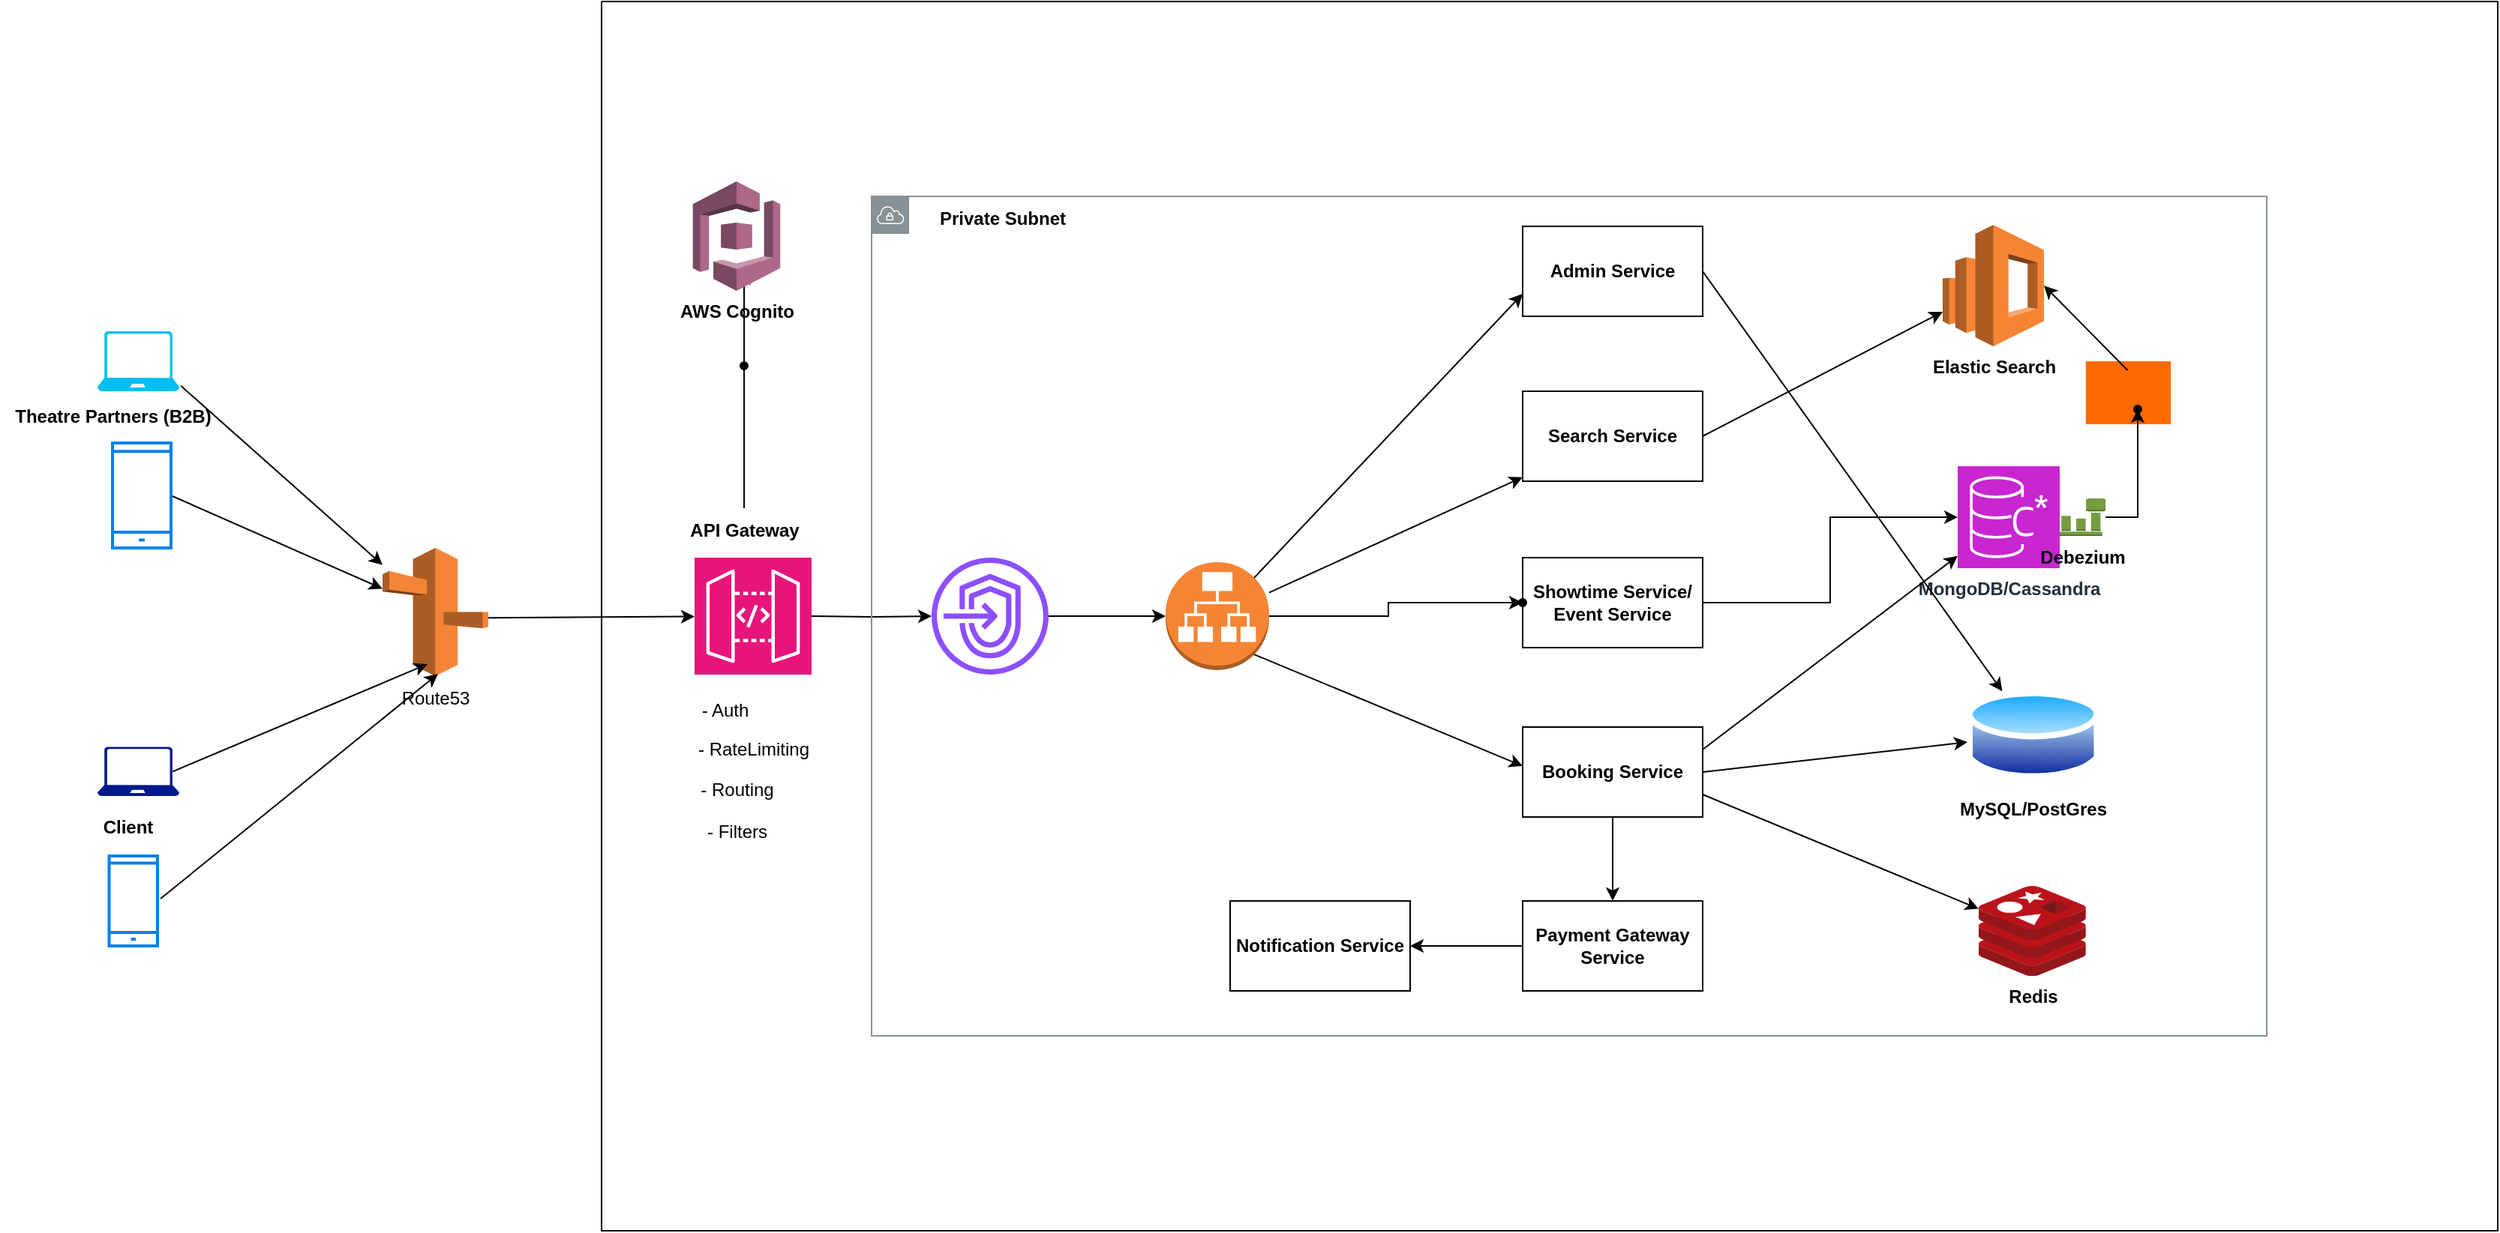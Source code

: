 <mxfile version="28.1.1">
  <diagram name="Page-1" id="KTZyMNtFJtc5oDWequN5">
    <mxGraphModel dx="2633" dy="2089" grid="1" gridSize="10" guides="1" tooltips="1" connect="1" arrows="1" fold="1" page="1" pageScale="1" pageWidth="850" pageHeight="1100" math="0" shadow="0">
      <root>
        <mxCell id="0" />
        <mxCell id="1" parent="0" />
        <mxCell id="3qTpC5l7BRmtFpW9Mhmy-1" value="" style="swimlane;startSize=0;" parent="1" vertex="1">
          <mxGeometry x="-54" y="-100" width="1264" height="820" as="geometry" />
        </mxCell>
        <mxCell id="JJLgTYYRaxFMVhVvFGDK-20" value="" style="edgeStyle=orthogonalEdgeStyle;rounded=0;orthogonalLoop=1;jettySize=auto;html=1;" edge="1" parent="3qTpC5l7BRmtFpW9Mhmy-1" target="JJLgTYYRaxFMVhVvFGDK-24">
          <mxGeometry relative="1" as="geometry">
            <mxPoint x="140" y="410" as="sourcePoint" />
            <mxPoint x="240" y="410" as="targetPoint" />
          </mxGeometry>
        </mxCell>
        <mxCell id="JJLgTYYRaxFMVhVvFGDK-78" value="" style="edgeStyle=orthogonalEdgeStyle;rounded=0;orthogonalLoop=1;jettySize=auto;html=1;entryX=0.586;entryY=0.822;entryDx=0;entryDy=0;entryPerimeter=0;" edge="1" parent="3qTpC5l7BRmtFpW9Mhmy-1" source="JJLgTYYRaxFMVhVvFGDK-9" target="JJLgTYYRaxFMVhVvFGDK-76">
          <mxGeometry relative="1" as="geometry" />
        </mxCell>
        <mxCell id="JJLgTYYRaxFMVhVvFGDK-9" value="API Gateway" style="text;html=1;align=center;verticalAlign=middle;resizable=0;points=[];autosize=1;strokeColor=none;fillColor=none;fontStyle=1" vertex="1" parent="3qTpC5l7BRmtFpW9Mhmy-1">
          <mxGeometry x="50" y="338" width="90" height="30" as="geometry" />
        </mxCell>
        <mxCell id="JJLgTYYRaxFMVhVvFGDK-21" value="" style="sketch=0;points=[[0,0,0],[0.25,0,0],[0.5,0,0],[0.75,0,0],[1,0,0],[0,1,0],[0.25,1,0],[0.5,1,0],[0.75,1,0],[1,1,0],[0,0.25,0],[0,0.5,0],[0,0.75,0],[1,0.25,0],[1,0.5,0],[1,0.75,0]];outlineConnect=0;fontColor=#232F3E;fillColor=#E7157B;strokeColor=#ffffff;dashed=0;verticalLabelPosition=bottom;verticalAlign=top;align=center;html=1;fontSize=12;fontStyle=0;aspect=fixed;shape=mxgraph.aws4.resourceIcon;resIcon=mxgraph.aws4.api_gateway;" vertex="1" parent="3qTpC5l7BRmtFpW9Mhmy-1">
          <mxGeometry x="62" y="371" width="78" height="78" as="geometry" />
        </mxCell>
        <mxCell id="JJLgTYYRaxFMVhVvFGDK-17" value="&lt;div&gt;&lt;br&gt;&lt;/div&gt;" style="sketch=0;outlineConnect=0;gradientColor=none;html=1;whiteSpace=wrap;fontSize=12;fontStyle=0;shape=mxgraph.aws4.group;grIcon=mxgraph.aws4.group_vpc;strokeColor=#879196;fillColor=none;verticalAlign=top;align=left;spacingLeft=30;fontColor=#879196;dashed=0;" vertex="1" parent="3qTpC5l7BRmtFpW9Mhmy-1">
          <mxGeometry x="180" y="130" width="930" height="560" as="geometry" />
        </mxCell>
        <mxCell id="JJLgTYYRaxFMVhVvFGDK-24" value="" style="sketch=0;outlineConnect=0;fontColor=#232F3E;gradientColor=none;fillColor=#8C4FFF;strokeColor=none;dashed=0;verticalLabelPosition=bottom;verticalAlign=top;align=center;html=1;fontSize=12;fontStyle=0;aspect=fixed;pointerEvents=1;shape=mxgraph.aws4.endpoints;" vertex="1" parent="3qTpC5l7BRmtFpW9Mhmy-1">
          <mxGeometry x="220" y="371" width="78" height="78" as="geometry" />
        </mxCell>
        <mxCell id="JJLgTYYRaxFMVhVvFGDK-69" value="" style="edgeStyle=orthogonalEdgeStyle;rounded=0;orthogonalLoop=1;jettySize=auto;html=1;" edge="1" parent="3qTpC5l7BRmtFpW9Mhmy-1" source="JJLgTYYRaxFMVhVvFGDK-22" target="JJLgTYYRaxFMVhVvFGDK-68">
          <mxGeometry relative="1" as="geometry" />
        </mxCell>
        <mxCell id="JJLgTYYRaxFMVhVvFGDK-22" value="" style="outlineConnect=0;dashed=0;verticalLabelPosition=bottom;verticalAlign=top;align=center;html=1;shape=mxgraph.aws3.application_load_balancer;fillColor=#F58534;gradientColor=none;" vertex="1" parent="3qTpC5l7BRmtFpW9Mhmy-1">
          <mxGeometry x="376" y="374" width="69" height="72" as="geometry" />
        </mxCell>
        <mxCell id="JJLgTYYRaxFMVhVvFGDK-25" value="" style="edgeStyle=orthogonalEdgeStyle;rounded=0;orthogonalLoop=1;jettySize=auto;html=1;" edge="1" parent="3qTpC5l7BRmtFpW9Mhmy-1" source="JJLgTYYRaxFMVhVvFGDK-24" target="JJLgTYYRaxFMVhVvFGDK-22">
          <mxGeometry relative="1" as="geometry" />
        </mxCell>
        <mxCell id="JJLgTYYRaxFMVhVvFGDK-26" value="Private Subnet" style="text;html=1;align=center;verticalAlign=middle;resizable=0;points=[];autosize=1;strokeColor=none;fillColor=none;fontStyle=1" vertex="1" parent="3qTpC5l7BRmtFpW9Mhmy-1">
          <mxGeometry x="217" y="130" width="100" height="30" as="geometry" />
        </mxCell>
        <mxCell id="JJLgTYYRaxFMVhVvFGDK-32" value="- RateLimiting" style="text;html=1;align=center;verticalAlign=middle;resizable=0;points=[];autosize=1;strokeColor=none;fillColor=none;" vertex="1" parent="3qTpC5l7BRmtFpW9Mhmy-1">
          <mxGeometry x="51" y="484" width="100" height="30" as="geometry" />
        </mxCell>
        <mxCell id="JJLgTYYRaxFMVhVvFGDK-31" value="- Routing" style="text;html=1;align=center;verticalAlign=middle;resizable=0;points=[];autosize=1;strokeColor=none;fillColor=none;" vertex="1" parent="3qTpC5l7BRmtFpW9Mhmy-1">
          <mxGeometry x="55" y="511" width="70" height="30" as="geometry" />
        </mxCell>
        <mxCell id="JJLgTYYRaxFMVhVvFGDK-35" value="&lt;b&gt;Admin Service&lt;/b&gt;" style="rounded=0;whiteSpace=wrap;html=1;" vertex="1" parent="3qTpC5l7BRmtFpW9Mhmy-1">
          <mxGeometry x="614" y="150" width="120" height="60" as="geometry" />
        </mxCell>
        <mxCell id="JJLgTYYRaxFMVhVvFGDK-38" value="&lt;b&gt;Search Service&lt;/b&gt;" style="rounded=0;whiteSpace=wrap;html=1;" vertex="1" parent="3qTpC5l7BRmtFpW9Mhmy-1">
          <mxGeometry x="614" y="260" width="120" height="60" as="geometry" />
        </mxCell>
        <mxCell id="JJLgTYYRaxFMVhVvFGDK-58" value="" style="edgeStyle=orthogonalEdgeStyle;rounded=0;orthogonalLoop=1;jettySize=auto;html=1;" edge="1" parent="3qTpC5l7BRmtFpW9Mhmy-1" source="JJLgTYYRaxFMVhVvFGDK-37" target="JJLgTYYRaxFMVhVvFGDK-45">
          <mxGeometry relative="1" as="geometry">
            <mxPoint x="814" y="401" as="targetPoint" />
          </mxGeometry>
        </mxCell>
        <mxCell id="JJLgTYYRaxFMVhVvFGDK-37" value="&lt;b&gt;Showtime Service/&lt;br&gt;Event Service&lt;/b&gt;" style="rounded=0;whiteSpace=wrap;html=1;" vertex="1" parent="3qTpC5l7BRmtFpW9Mhmy-1">
          <mxGeometry x="614" y="371" width="120" height="60" as="geometry" />
        </mxCell>
        <mxCell id="JJLgTYYRaxFMVhVvFGDK-41" value="&lt;b&gt;Booking Service&lt;/b&gt;" style="rounded=0;whiteSpace=wrap;html=1;" vertex="1" parent="3qTpC5l7BRmtFpW9Mhmy-1">
          <mxGeometry x="614" y="484" width="120" height="60" as="geometry" />
        </mxCell>
        <mxCell id="JJLgTYYRaxFMVhVvFGDK-80" value="" style="edgeStyle=orthogonalEdgeStyle;rounded=0;orthogonalLoop=1;jettySize=auto;html=1;" edge="1" parent="3qTpC5l7BRmtFpW9Mhmy-1" source="JJLgTYYRaxFMVhVvFGDK-36" target="JJLgTYYRaxFMVhVvFGDK-79">
          <mxGeometry relative="1" as="geometry" />
        </mxCell>
        <mxCell id="JJLgTYYRaxFMVhVvFGDK-36" value="&lt;b&gt;Payment Gateway Service&lt;/b&gt;" style="rounded=0;whiteSpace=wrap;html=1;" vertex="1" parent="3qTpC5l7BRmtFpW9Mhmy-1">
          <mxGeometry x="614" y="600" width="120" height="60" as="geometry" />
        </mxCell>
        <mxCell id="JJLgTYYRaxFMVhVvFGDK-44" value="&lt;b&gt;Elastic Search&lt;/b&gt;" style="outlineConnect=0;dashed=0;verticalLabelPosition=bottom;verticalAlign=top;align=center;html=1;shape=mxgraph.aws3.elasticsearch_service;fillColor=#F58534;gradientColor=none;" vertex="1" parent="3qTpC5l7BRmtFpW9Mhmy-1">
          <mxGeometry x="894" y="149" width="67.5" height="81" as="geometry" />
        </mxCell>
        <mxCell id="JJLgTYYRaxFMVhVvFGDK-45" value="&lt;b&gt;MongoDB/Cassandra&lt;/b&gt;" style="sketch=0;points=[[0,0,0],[0.25,0,0],[0.5,0,0],[0.75,0,0],[1,0,0],[0,1,0],[0.25,1,0],[0.5,1,0],[0.75,1,0],[1,1,0],[0,0.25,0],[0,0.5,0],[0,0.75,0],[1,0.25,0],[1,0.5,0],[1,0.75,0]];outlineConnect=0;fontColor=#232F3E;fillColor=#C925D1;strokeColor=#ffffff;dashed=0;verticalLabelPosition=bottom;verticalAlign=top;align=center;html=1;fontSize=12;fontStyle=0;aspect=fixed;shape=mxgraph.aws4.resourceIcon;resIcon=mxgraph.aws4.managed_apache_cassandra_service;" vertex="1" parent="3qTpC5l7BRmtFpW9Mhmy-1">
          <mxGeometry x="904" y="310" width="68" height="68" as="geometry" />
        </mxCell>
        <mxCell id="JJLgTYYRaxFMVhVvFGDK-46" value="&lt;b&gt;MySQL/PostGres&lt;/b&gt;" style="image;aspect=fixed;perimeter=ellipsePerimeter;html=1;align=center;shadow=0;dashed=0;spacingTop=3;image=img/lib/active_directory/database.svg;" vertex="1" parent="3qTpC5l7BRmtFpW9Mhmy-1">
          <mxGeometry x="910" y="456.33" width="88.75" height="65.68" as="geometry" />
        </mxCell>
        <mxCell id="JJLgTYYRaxFMVhVvFGDK-47" value="&lt;b&gt;Redis&lt;/b&gt;" style="image;sketch=0;aspect=fixed;html=1;points=[];align=center;fontSize=12;image=img/lib/mscae/Cache_Redis_Product.svg;" vertex="1" parent="3qTpC5l7BRmtFpW9Mhmy-1">
          <mxGeometry x="918" y="590" width="71.42" height="60" as="geometry" />
        </mxCell>
        <mxCell id="JJLgTYYRaxFMVhVvFGDK-50" value="" style="endArrow=classic;html=1;rounded=0;" edge="1" parent="3qTpC5l7BRmtFpW9Mhmy-1" target="JJLgTYYRaxFMVhVvFGDK-46">
          <mxGeometry width="50" height="50" relative="1" as="geometry">
            <mxPoint x="734" y="180" as="sourcePoint" />
            <mxPoint x="784" y="130" as="targetPoint" />
          </mxGeometry>
        </mxCell>
        <mxCell id="JJLgTYYRaxFMVhVvFGDK-55" value="" style="endArrow=classic;html=1;rounded=0;exitX=1;exitY=0.5;exitDx=0;exitDy=0;" edge="1" parent="3qTpC5l7BRmtFpW9Mhmy-1" source="JJLgTYYRaxFMVhVvFGDK-38" target="JJLgTYYRaxFMVhVvFGDK-44">
          <mxGeometry width="50" height="50" relative="1" as="geometry">
            <mxPoint x="484" y="100" as="sourcePoint" />
            <mxPoint x="534" y="50" as="targetPoint" />
          </mxGeometry>
        </mxCell>
        <mxCell id="JJLgTYYRaxFMVhVvFGDK-59" value="" style="endArrow=classic;html=1;rounded=0;exitX=1;exitY=0.25;exitDx=0;exitDy=0;" edge="1" parent="3qTpC5l7BRmtFpW9Mhmy-1" source="JJLgTYYRaxFMVhVvFGDK-41" target="JJLgTYYRaxFMVhVvFGDK-45">
          <mxGeometry width="50" height="50" relative="1" as="geometry">
            <mxPoint x="684" y="450" as="sourcePoint" />
            <mxPoint x="734" y="400" as="targetPoint" />
          </mxGeometry>
        </mxCell>
        <mxCell id="JJLgTYYRaxFMVhVvFGDK-60" value="" style="endArrow=classic;html=1;rounded=0;exitX=1;exitY=0.5;exitDx=0;exitDy=0;" edge="1" parent="3qTpC5l7BRmtFpW9Mhmy-1" source="JJLgTYYRaxFMVhVvFGDK-41" target="JJLgTYYRaxFMVhVvFGDK-46">
          <mxGeometry width="50" height="50" relative="1" as="geometry">
            <mxPoint x="684" y="450" as="sourcePoint" />
            <mxPoint x="734" y="400" as="targetPoint" />
          </mxGeometry>
        </mxCell>
        <mxCell id="JJLgTYYRaxFMVhVvFGDK-61" value="" style="endArrow=classic;html=1;rounded=0;exitX=1;exitY=0.75;exitDx=0;exitDy=0;" edge="1" parent="3qTpC5l7BRmtFpW9Mhmy-1" source="JJLgTYYRaxFMVhVvFGDK-41" target="JJLgTYYRaxFMVhVvFGDK-47">
          <mxGeometry width="50" height="50" relative="1" as="geometry">
            <mxPoint x="684" y="450" as="sourcePoint" />
            <mxPoint x="734" y="400" as="targetPoint" />
          </mxGeometry>
        </mxCell>
        <mxCell id="JJLgTYYRaxFMVhVvFGDK-63" value="" style="endArrow=classic;html=1;rounded=0;exitX=0.5;exitY=1;exitDx=0;exitDy=0;" edge="1" parent="3qTpC5l7BRmtFpW9Mhmy-1" source="JJLgTYYRaxFMVhVvFGDK-41" target="JJLgTYYRaxFMVhVvFGDK-36">
          <mxGeometry width="50" height="50" relative="1" as="geometry">
            <mxPoint x="684" y="450" as="sourcePoint" />
            <mxPoint x="734" y="400" as="targetPoint" />
          </mxGeometry>
        </mxCell>
        <mxCell id="JJLgTYYRaxFMVhVvFGDK-56" value="" style="endArrow=classic;html=1;rounded=0;entryX=0;entryY=0.75;entryDx=0;entryDy=0;exitX=0.855;exitY=0.145;exitDx=0;exitDy=0;exitPerimeter=0;" edge="1" parent="3qTpC5l7BRmtFpW9Mhmy-1" source="JJLgTYYRaxFMVhVvFGDK-22" target="JJLgTYYRaxFMVhVvFGDK-35">
          <mxGeometry width="50" height="50" relative="1" as="geometry">
            <mxPoint x="484" y="100" as="sourcePoint" />
            <mxPoint x="534" y="50" as="targetPoint" />
          </mxGeometry>
        </mxCell>
        <mxCell id="JJLgTYYRaxFMVhVvFGDK-67" value="" style="endArrow=classic;html=1;rounded=0;" edge="1" parent="3qTpC5l7BRmtFpW9Mhmy-1" source="JJLgTYYRaxFMVhVvFGDK-22" target="JJLgTYYRaxFMVhVvFGDK-38">
          <mxGeometry width="50" height="50" relative="1" as="geometry">
            <mxPoint x="684" y="450" as="sourcePoint" />
            <mxPoint x="734" y="400" as="targetPoint" />
          </mxGeometry>
        </mxCell>
        <mxCell id="JJLgTYYRaxFMVhVvFGDK-68" value="" style="shape=waypoint;sketch=0;size=6;pointerEvents=1;points=[];fillColor=#F58534;resizable=0;rotatable=0;perimeter=centerPerimeter;snapToPoint=1;verticalAlign=top;dashed=0;gradientColor=none;" vertex="1" parent="3qTpC5l7BRmtFpW9Mhmy-1">
          <mxGeometry x="604" y="391" width="20" height="20" as="geometry" />
        </mxCell>
        <mxCell id="JJLgTYYRaxFMVhVvFGDK-71" value="" style="endArrow=classic;html=1;rounded=0;exitX=0.855;exitY=0.855;exitDx=0;exitDy=0;exitPerimeter=0;entryX=0;entryY=0.433;entryDx=0;entryDy=0;entryPerimeter=0;" edge="1" parent="3qTpC5l7BRmtFpW9Mhmy-1" source="JJLgTYYRaxFMVhVvFGDK-22" target="JJLgTYYRaxFMVhVvFGDK-41">
          <mxGeometry width="50" height="50" relative="1" as="geometry">
            <mxPoint x="684" y="450" as="sourcePoint" />
            <mxPoint x="734" y="400" as="targetPoint" />
          </mxGeometry>
        </mxCell>
        <mxCell id="JJLgTYYRaxFMVhVvFGDK-76" value="&lt;b&gt;AWS Cognito&lt;/b&gt;" style="outlineConnect=0;dashed=0;verticalLabelPosition=bottom;verticalAlign=top;align=center;html=1;shape=mxgraph.aws3.cognito;fillColor=#AD688B;gradientColor=none;" vertex="1" parent="3qTpC5l7BRmtFpW9Mhmy-1">
          <mxGeometry x="60.87" y="120" width="58.25" height="73" as="geometry" />
        </mxCell>
        <mxCell id="JJLgTYYRaxFMVhVvFGDK-77" value="" style="shape=waypoint;sketch=0;size=6;pointerEvents=1;points=[];fillColor=none;resizable=0;rotatable=0;perimeter=centerPerimeter;snapToPoint=1;" vertex="1" parent="3qTpC5l7BRmtFpW9Mhmy-1">
          <mxGeometry x="85" y="233" width="20" height="20" as="geometry" />
        </mxCell>
        <mxCell id="JJLgTYYRaxFMVhVvFGDK-79" value="&lt;b&gt;Notification Service&lt;/b&gt;" style="rounded=0;whiteSpace=wrap;html=1;" vertex="1" parent="3qTpC5l7BRmtFpW9Mhmy-1">
          <mxGeometry x="419" y="600" width="120" height="60" as="geometry" />
        </mxCell>
        <mxCell id="JJLgTYYRaxFMVhVvFGDK-81" value="" style="points=[];aspect=fixed;html=1;align=center;shadow=0;dashed=0;fillColor=#FF6A00;strokeColor=none;shape=mxgraph.alibaba_cloud.kafka;" vertex="1" parent="3qTpC5l7BRmtFpW9Mhmy-1">
          <mxGeometry x="989.42" y="240" width="56.7" height="42" as="geometry" />
        </mxCell>
        <mxCell id="JJLgTYYRaxFMVhVvFGDK-85" value="" style="endArrow=classic;html=1;rounded=0;exitX=0.491;exitY=0.143;exitDx=0;exitDy=0;exitPerimeter=0;entryX=1;entryY=0.5;entryDx=0;entryDy=0;entryPerimeter=0;" edge="1" parent="3qTpC5l7BRmtFpW9Mhmy-1" source="JJLgTYYRaxFMVhVvFGDK-81" target="JJLgTYYRaxFMVhVvFGDK-44">
          <mxGeometry width="50" height="50" relative="1" as="geometry">
            <mxPoint x="544" y="390" as="sourcePoint" />
            <mxPoint x="594" y="340" as="targetPoint" />
          </mxGeometry>
        </mxCell>
        <mxCell id="JJLgTYYRaxFMVhVvFGDK-94" value="" style="edgeStyle=orthogonalEdgeStyle;rounded=0;orthogonalLoop=1;jettySize=auto;html=1;" edge="1" parent="3qTpC5l7BRmtFpW9Mhmy-1" source="JJLgTYYRaxFMVhVvFGDK-89" target="JJLgTYYRaxFMVhVvFGDK-93">
          <mxGeometry relative="1" as="geometry" />
        </mxCell>
        <mxCell id="JJLgTYYRaxFMVhVvFGDK-89" value="&lt;b&gt;Debezium&lt;/b&gt;" style="outlineConnect=0;dashed=0;verticalLabelPosition=bottom;verticalAlign=top;align=center;html=1;shape=mxgraph.aws3.event_event_based;fillColor=#759C3E;gradientColor=none;" vertex="1" parent="3qTpC5l7BRmtFpW9Mhmy-1">
          <mxGeometry x="972" y="331.5" width="30.58" height="25" as="geometry" />
        </mxCell>
        <mxCell id="JJLgTYYRaxFMVhVvFGDK-93" value="" style="shape=waypoint;sketch=0;size=6;pointerEvents=1;points=[];fillColor=#759C3E;resizable=0;rotatable=0;perimeter=centerPerimeter;snapToPoint=1;verticalAlign=top;dashed=0;gradientColor=none;" vertex="1" parent="3qTpC5l7BRmtFpW9Mhmy-1">
          <mxGeometry x="1014.0" y="262" width="20" height="20" as="geometry" />
        </mxCell>
        <mxCell id="JJLgTYYRaxFMVhVvFGDK-98" value="- Filters&lt;div&gt;&lt;br&gt;&lt;/div&gt;" style="text;html=1;align=center;verticalAlign=middle;resizable=0;points=[];autosize=1;strokeColor=none;fillColor=none;" vertex="1" parent="3qTpC5l7BRmtFpW9Mhmy-1">
          <mxGeometry x="60" y="541" width="60" height="40" as="geometry" />
        </mxCell>
        <mxCell id="3qTpC5l7BRmtFpW9Mhmy-3" value="" style="html=1;verticalLabelPosition=bottom;align=center;labelBackgroundColor=#ffffff;verticalAlign=top;strokeWidth=2;strokeColor=#0080F0;shadow=0;dashed=0;shape=mxgraph.ios7.icons.smartphone;" parent="1" vertex="1">
          <mxGeometry x="-380" y="194.5" width="39" height="70" as="geometry" />
        </mxCell>
        <mxCell id="3qTpC5l7BRmtFpW9Mhmy-4" value="" style="outlineConnect=0;dashed=0;verticalLabelPosition=bottom;verticalAlign=top;align=center;html=1;shape=mxgraph.aws3.route_53;fillColor=#F58536;gradientColor=none;" parent="1" vertex="1">
          <mxGeometry x="-200" y="264.5" width="70.5" height="85.5" as="geometry" />
        </mxCell>
        <mxCell id="3qTpC5l7BRmtFpW9Mhmy-5" value="" style="endArrow=classic;html=1;rounded=0;" parent="1" target="3qTpC5l7BRmtFpW9Mhmy-4" edge="1">
          <mxGeometry width="50" height="50" relative="1" as="geometry">
            <mxPoint x="-334.414" y="156.39" as="sourcePoint" />
            <mxPoint x="310" y="270" as="targetPoint" />
          </mxGeometry>
        </mxCell>
        <mxCell id="3qTpC5l7BRmtFpW9Mhmy-6" value="" style="endArrow=classic;html=1;rounded=0;" parent="1" target="3qTpC5l7BRmtFpW9Mhmy-4" edge="1">
          <mxGeometry width="50" height="50" relative="1" as="geometry">
            <mxPoint x="-340" y="230" as="sourcePoint" />
            <mxPoint x="310" y="270" as="targetPoint" />
          </mxGeometry>
        </mxCell>
        <mxCell id="3qTpC5l7BRmtFpW9Mhmy-8" value="" style="endArrow=classic;html=1;rounded=0;" parent="1" target="JJLgTYYRaxFMVhVvFGDK-21" edge="1">
          <mxGeometry width="50" height="50" relative="1" as="geometry">
            <mxPoint x="-129.5" y="311.179" as="sourcePoint" />
            <mxPoint x="-40" y="311" as="targetPoint" />
          </mxGeometry>
        </mxCell>
        <mxCell id="JJLgTYYRaxFMVhVvFGDK-1" value="" style="verticalLabelPosition=bottom;html=1;verticalAlign=top;align=center;strokeColor=none;fillColor=#00BEF2;shape=mxgraph.azure.laptop;pointerEvents=1;" vertex="1" parent="1">
          <mxGeometry x="-390" y="120" width="54.5" height="40" as="geometry" />
        </mxCell>
        <mxCell id="JJLgTYYRaxFMVhVvFGDK-3" value="" style="sketch=0;aspect=fixed;pointerEvents=1;shadow=0;dashed=0;html=1;strokeColor=none;labelPosition=center;verticalLabelPosition=bottom;verticalAlign=top;align=center;fillColor=#00188D;shape=mxgraph.azure.laptop" vertex="1" parent="1">
          <mxGeometry x="-390" y="397.3" width="54.5" height="32.7" as="geometry" />
        </mxCell>
        <mxCell id="JJLgTYYRaxFMVhVvFGDK-5" value="" style="html=1;verticalLabelPosition=bottom;align=center;labelBackgroundColor=#ffffff;verticalAlign=top;strokeWidth=2;strokeColor=#0080F0;shadow=0;dashed=0;shape=mxgraph.ios7.icons.smartphone;" vertex="1" parent="1">
          <mxGeometry x="-382.25" y="470" width="32.25" height="60" as="geometry" />
        </mxCell>
        <mxCell id="JJLgTYYRaxFMVhVvFGDK-6" value="Route53" style="text;html=1;align=center;verticalAlign=middle;resizable=0;points=[];autosize=1;strokeColor=none;fillColor=none;" vertex="1" parent="1">
          <mxGeometry x="-199.75" y="350" width="70" height="30" as="geometry" />
        </mxCell>
        <mxCell id="JJLgTYYRaxFMVhVvFGDK-28" value="- Auth" style="text;html=1;align=center;verticalAlign=middle;resizable=0;points=[];autosize=1;strokeColor=none;fillColor=none;" vertex="1" parent="1">
          <mxGeometry x="3" y="358" width="50" height="30" as="geometry" />
        </mxCell>
        <mxCell id="JJLgTYYRaxFMVhVvFGDK-74" value="" style="endArrow=classic;html=1;rounded=0;exitX=0.92;exitY=0.5;exitDx=0;exitDy=0;exitPerimeter=0;" edge="1" parent="1" source="JJLgTYYRaxFMVhVvFGDK-3">
          <mxGeometry width="50" height="50" relative="1" as="geometry">
            <mxPoint x="-310" y="280" as="sourcePoint" />
            <mxPoint x="-170" y="342" as="targetPoint" />
          </mxGeometry>
        </mxCell>
        <mxCell id="JJLgTYYRaxFMVhVvFGDK-75" value="" style="endArrow=classic;html=1;rounded=0;exitX=1.062;exitY=0.475;exitDx=0;exitDy=0;exitPerimeter=0;entryX=0.525;entryY=-0.05;entryDx=0;entryDy=0;entryPerimeter=0;" edge="1" parent="1" source="JJLgTYYRaxFMVhVvFGDK-5" target="JJLgTYYRaxFMVhVvFGDK-6">
          <mxGeometry width="50" height="50" relative="1" as="geometry">
            <mxPoint x="-310" y="502" as="sourcePoint" />
            <mxPoint x="-140" y="430" as="targetPoint" />
          </mxGeometry>
        </mxCell>
        <mxCell id="JJLgTYYRaxFMVhVvFGDK-96" value="&lt;b&gt;Theatre Partners (B2B)&lt;/b&gt;" style="text;html=1;align=center;verticalAlign=middle;resizable=0;points=[];autosize=1;strokeColor=none;fillColor=none;" vertex="1" parent="1">
          <mxGeometry x="-455" y="162" width="150" height="30" as="geometry" />
        </mxCell>
        <mxCell id="JJLgTYYRaxFMVhVvFGDK-97" value="&lt;b&gt;Client&lt;/b&gt;" style="text;html=1;align=center;verticalAlign=middle;resizable=0;points=[];autosize=1;strokeColor=none;fillColor=none;" vertex="1" parent="1">
          <mxGeometry x="-400" y="436" width="60" height="30" as="geometry" />
        </mxCell>
      </root>
    </mxGraphModel>
  </diagram>
</mxfile>
